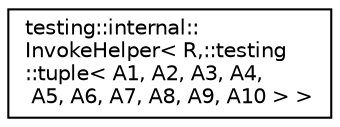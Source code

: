 digraph "Graphical Class Hierarchy"
{
  edge [fontname="Helvetica",fontsize="10",labelfontname="Helvetica",labelfontsize="10"];
  node [fontname="Helvetica",fontsize="10",shape=record];
  rankdir="LR";
  Node1 [label="testing::internal::\lInvokeHelper\< R,::testing\l::tuple\< A1, A2, A3, A4,\l A5, A6, A7, A8, A9, A10 \> \>",height=0.2,width=0.4,color="black", fillcolor="white", style="filled",URL="$classtesting_1_1internal_1_1_invoke_helper_3_01_r_00_1_1testing_1_1tuple_3_01_a1_00_01_a2_00_01_10b1582d97e7947a00193b033e4526b3.html"];
}
